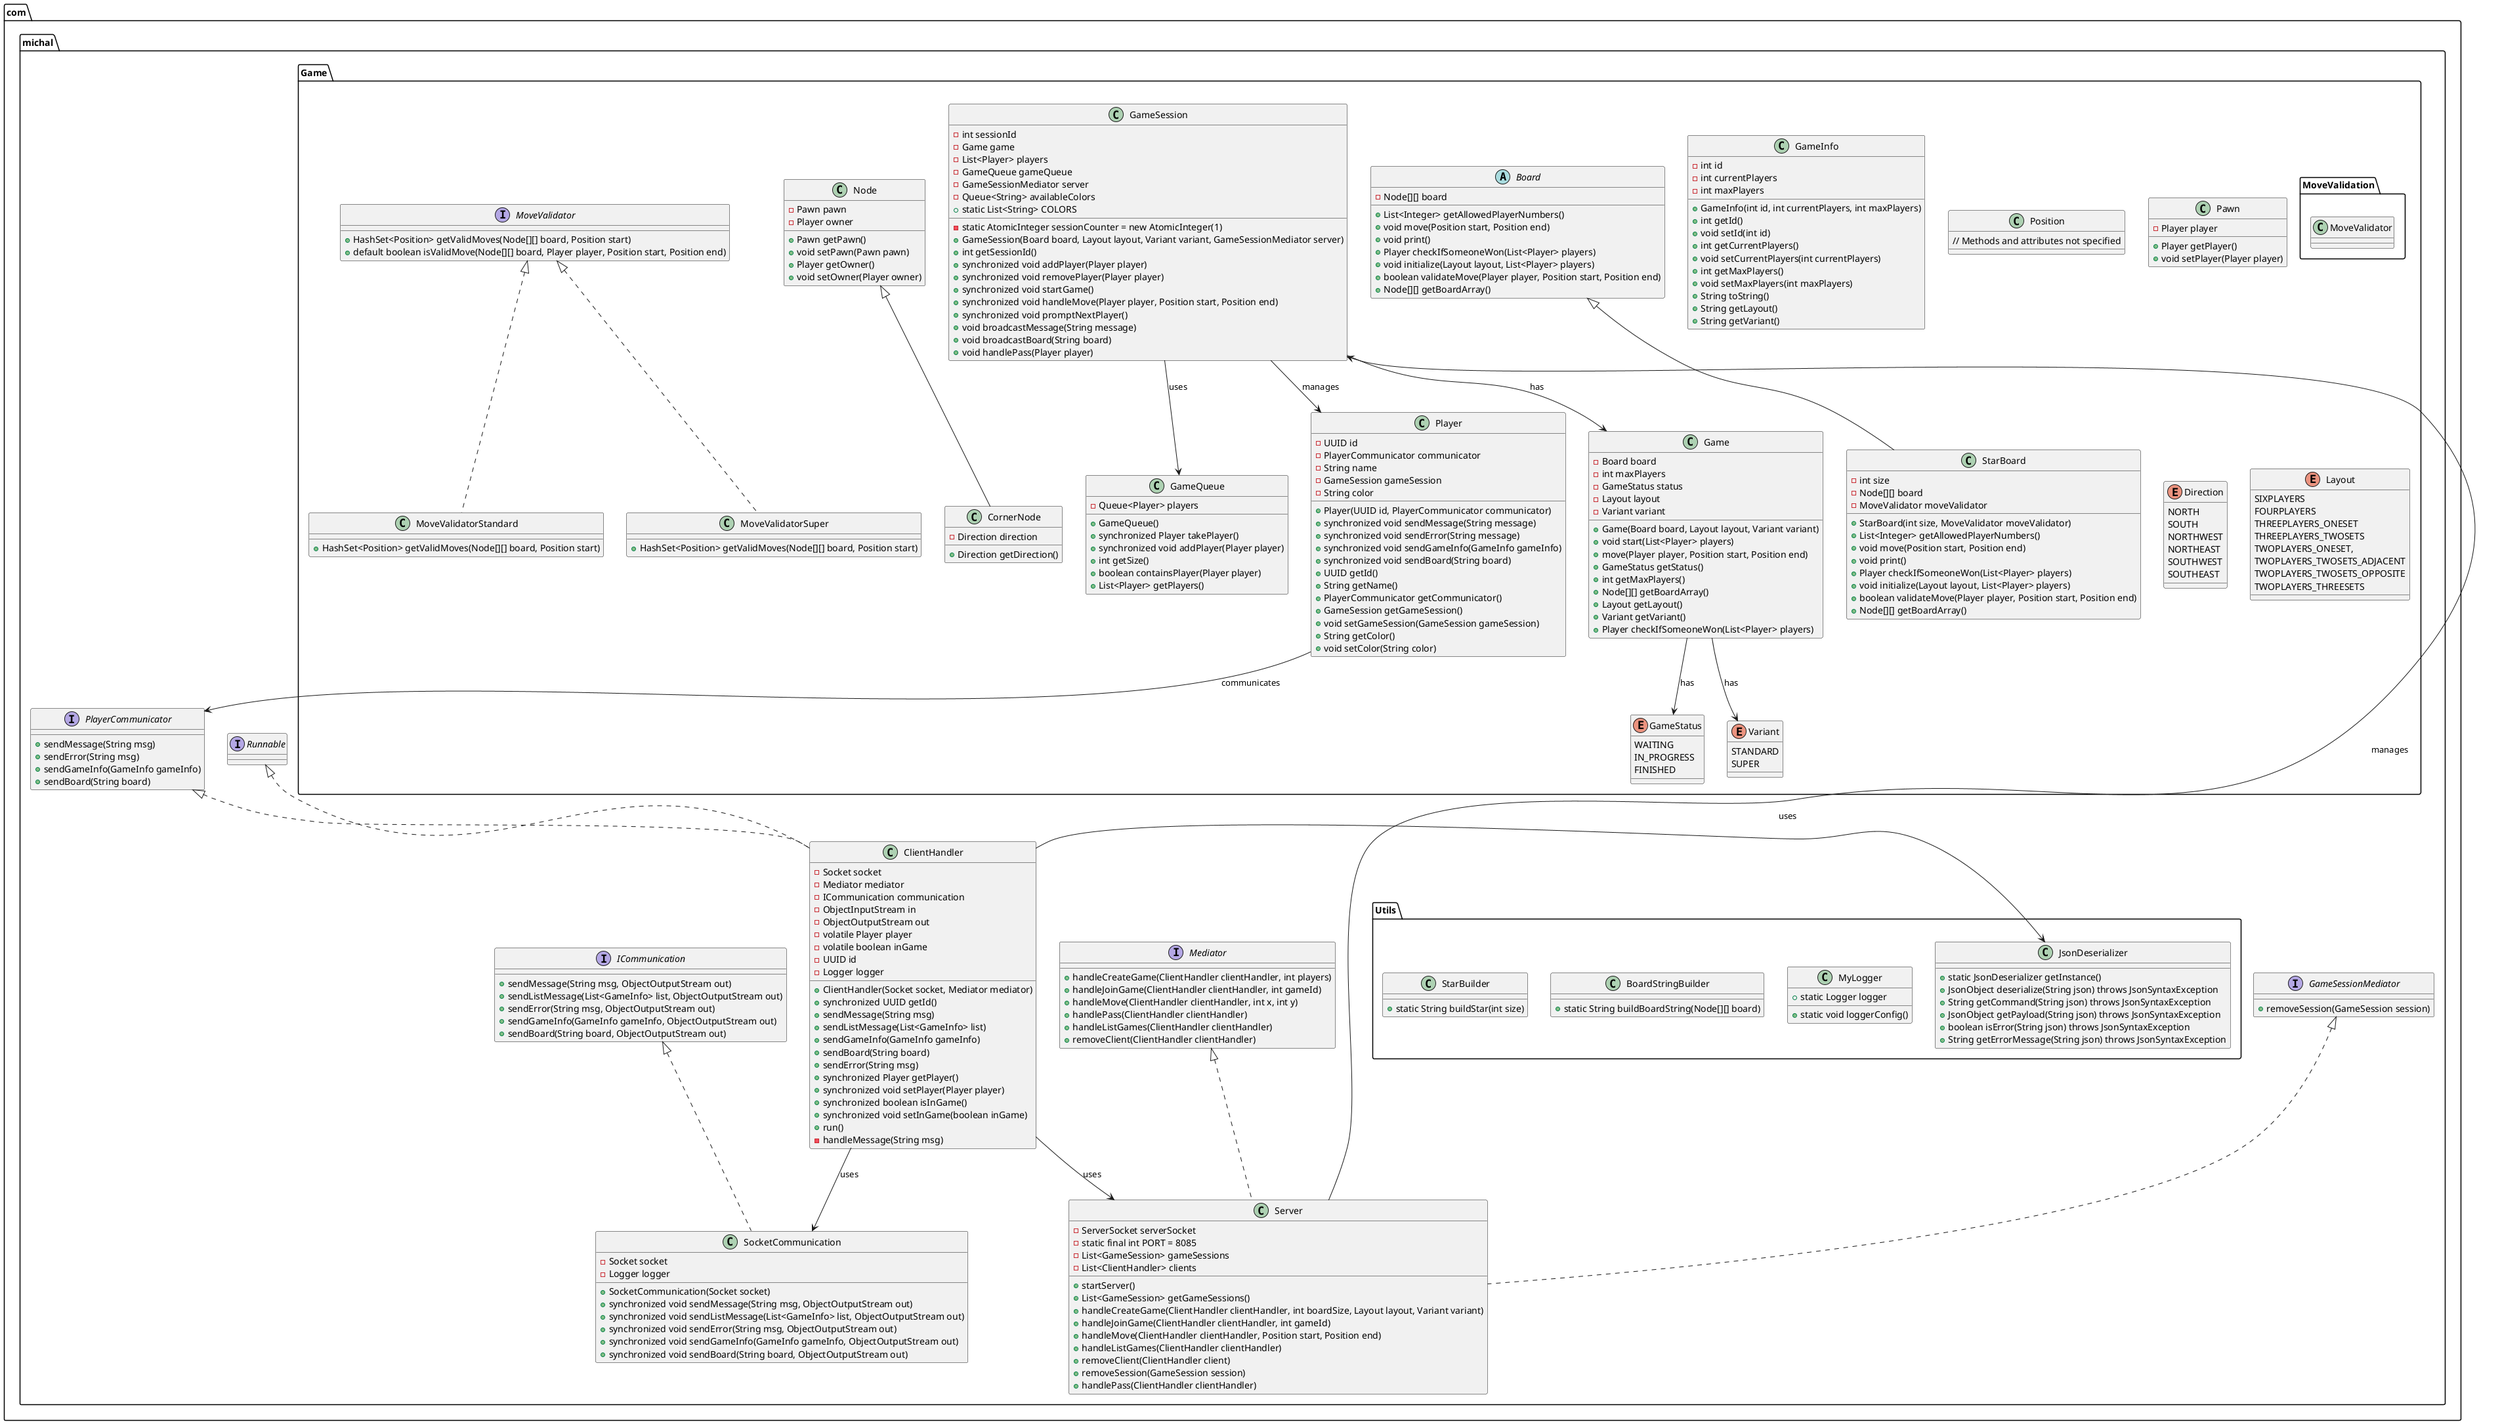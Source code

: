 @startuml

package com.michal {
    interface Mediator {
        +handleCreateGame(ClientHandler clientHandler, int players)
        +handleJoinGame(ClientHandler clientHandler, int gameId)
        +handleMove(ClientHandler clientHandler, int x, int y)
        +handlePass(ClientHandler clientHandler)
        +handleListGames(ClientHandler clientHandler)
        +removeClient(ClientHandler clientHandler)
    }

    interface PlayerCommunicator {
        +sendMessage(String msg)
        +sendError(String msg)
        +sendGameInfo(GameInfo gameInfo)
        +sendBoard(String board)
    }

    interface ICommunication {
        +sendMessage(String msg, ObjectOutputStream out)
        +sendListMessage(List<GameInfo> list, ObjectOutputStream out)
        +sendError(String msg, ObjectOutputStream out)
        +sendGameInfo(GameInfo gameInfo, ObjectOutputStream out)
        +sendBoard(String board, ObjectOutputStream out)
    }

    interface GameSessionMediator {
        +removeSession(GameSession session)
    }


    class ClientHandler implements Runnable, PlayerCommunicator {
        -Socket socket
        -Mediator mediator
        -ICommunication communication
        -ObjectInputStream in
        -ObjectOutputStream out
        -volatile Player player
        -volatile boolean inGame
        -UUID id
        -Logger logger
        +ClientHandler(Socket socket, Mediator mediator)
        +synchronized UUID getId()
        +sendMessage(String msg)
        +sendListMessage(List<GameInfo> list)
        +sendGameInfo(GameInfo gameInfo)
        +sendBoard(String board)
        +sendError(String msg)
        +synchronized Player getPlayer()
        +synchronized void setPlayer(Player player)
        +synchronized boolean isInGame()
        +synchronized void setInGame(boolean inGame)
        +run()
        -handleMessage(String msg)
    }


    class Server implements Mediator, GameSessionMediator {
        -ServerSocket serverSocket
        -static final int PORT = 8085
        -List<GameSession> gameSessions
        -List<ClientHandler> clients
        +startServer()
        +List<GameSession> getGameSessions()
        +handleCreateGame(ClientHandler clientHandler, int boardSize, Layout layout, Variant variant)
        +handleJoinGame(ClientHandler clientHandler, int gameId)
        +handleMove(ClientHandler clientHandler, Position start, Position end)
        +handleListGames(ClientHandler clientHandler)
        +removeClient(ClientHandler client)
        +removeSession(GameSession session)
        +handlePass(ClientHandler clientHandler)
    }

    class SocketCommunication implements ICommunication {
        -Socket socket
        -Logger logger
        +SocketCommunication(Socket socket)
        +synchronized void sendMessage(String msg, ObjectOutputStream out)
        +synchronized void sendListMessage(List<GameInfo> list, ObjectOutputStream out)
        +synchronized void sendError(String msg, ObjectOutputStream out)
        +synchronized void sendGameInfo(GameInfo gameInfo, ObjectOutputStream out)
        +synchronized void sendBoard(String board, ObjectOutputStream out)
    }
}

package com.michal.Game {
    abstract class Board {
        -Node[][] board
        +List<Integer> getAllowedPlayerNumbers()
        +void move(Position start, Position end)
        +void print()
        +Player checkIfSomeoneWon(List<Player> players)
        +void initialize(Layout layout, List<Player> players)
        +boolean validateMove(Player player, Position start, Position end)
        +Node[][] getBoardArray()
    }

    class StarBoard extends Board {
        -int size
        -Node[][] board
        -MoveValidator moveValidator
        +StarBoard(int size, MoveValidator moveValidator)
        +List<Integer> getAllowedPlayerNumbers()
        +void move(Position start, Position end)
        +void print()
        +Player checkIfSomeoneWon(List<Player> players)
        +void initialize(Layout layout, List<Player> players)
        +boolean validateMove(Player player, Position start, Position end)
        +Node[][] getBoardArray()
    }

    class Game {
        -Board board
        -int maxPlayers
        -GameStatus status
        -Layout layout
        -Variant variant
        +Game(Board board, Layout layout, Variant variant)
        +void start(List<Player> players)
        +move(Player player, Position start, Position end)
        +GameStatus getStatus()
        +int getMaxPlayers()
        +Node[][] getBoardArray()
        +Layout getLayout()
        +Variant getVariant()
        +Player checkIfSomeoneWon(List<Player> players)
    }

    class GameInfo {
        -int id
        -int currentPlayers
        -int maxPlayers
        +GameInfo(int id, int currentPlayers, int maxPlayers)
        +int getId()
        +void setId(int id)
        +int getCurrentPlayers()
        +void setCurrentPlayers(int currentPlayers)
        +int getMaxPlayers()
        +void setMaxPlayers(int maxPlayers)
        +String toString()
        +String getLayout()
        +String getVariant()
    }

    class GameQueue {
        -Queue<Player> players
        +GameQueue()
        +synchronized Player takePlayer()
        +synchronized void addPlayer(Player player)
        +int getSize()
        +boolean containsPlayer(Player player)
        +List<Player> getPlayers()
    }

    class GameSession {
        -static AtomicInteger sessionCounter = new AtomicInteger(1)
        -int sessionId
        -Game game
        -List<Player> players
        -GameQueue gameQueue
        -GameSessionMediator server
        -Queue<String> availableColors
        +static List<String> COLORS
        +GameSession(Board board, Layout layout, Variant variant, GameSessionMediator server)
        +int getSessionId()
        +synchronized void addPlayer(Player player)
        +synchronized void removePlayer(Player player)
        +synchronized void startGame()
        +synchronized void handleMove(Player player, Position start, Position end)
        +synchronized void promptNextPlayer()
        +void broadcastMessage(String message)
        +void broadcastBoard(String board)
        +void handlePass(Player player)
    }

    enum GameStatus {
        WAITING
        IN_PROGRESS
        FINISHED
    }

    class Player {
        -UUID id
        -PlayerCommunicator communicator
        -String name
        -GameSession gameSession
        -String color
        +Player(UUID id, PlayerCommunicator communicator)
        +synchronized void sendMessage(String message)
        +synchronized void sendError(String message)
        +synchronized void sendGameInfo(GameInfo gameInfo)
        +synchronized void sendBoard(String board)
        +UUID getId()
        +String getName()
        +PlayerCommunicator getCommunicator()
        +GameSession getGameSession()
        +void setGameSession(GameSession gameSession)
        +String getColor()
        +void setColor(String color)
    }

    class Position {
        // Methods and attributes not specified
    }

    class Pawn {
        -Player player
        +Player getPlayer()
        +void setPlayer(Player player)
    }

    class Node {
        -Pawn pawn
        -Player owner
        +Pawn getPawn()
        +void setPawn(Pawn pawn)
        +Player getOwner()
        +void setOwner(Player owner)
    }

    class CornerNode extends Node {
        -Direction direction
        +Direction getDirection()
    }

    enum Direction {
        NORTH
        SOUTH
        NORTHWEST
        NORTHEAST
        SOUTHWEST
        SOUTHEAST
    }

    enum Layout {
        SIXPLAYERS
        FOURPLAYERS
        THREEPLAYERS_ONESET
        THREEPLAYERS_TWOSETS
        TWOPLAYERS_ONESET,
        TWOPLAYERS_TWOSETS_ADJACENT
        TWOPLAYERS_TWOSETS_OPPOSITE
        TWOPLAYERS_THREESETS
    }

    enum Variant {
        STANDARD
        SUPER
    }

    interface MoveValidator {
        +HashSet<Position> getValidMoves(Node[][] board, Position start)
        +default boolean isValidMove(Node[][] board, Player player, Position start, Position end)
    }

    class MoveValidatorStandard implements MoveValidator {
        +HashSet<Position> getValidMoves(Node[][] board, Position start)
    }

    class MoveValidatorSuper implements MoveValidator {
        +HashSet<Position> getValidMoves(Node[][] board, Position start)
    }
}

package com.michal.Utils {
    class JsonDeserializer {
        +static JsonDeserializer getInstance()
        +JsonObject deserialize(String json) throws JsonSyntaxException
        +String getCommand(String json) throws JsonSyntaxException
        +JsonObject getPayload(String json) throws JsonSyntaxException
        +boolean isError(String json) throws JsonSyntaxException
        +String getErrorMessage(String json) throws JsonSyntaxException
    }

    class MyLogger {
        +static void loggerConfig()
        +static Logger logger
    }

    class BoardStringBuilder {
        +static String buildBoardString(Node[][] board)
    }

    class StarBuilder {
        +static String buildStar(int size)
    }
}

com.michal.ClientHandler --> com.michal.Server : uses
com.michal.ClientHandler --> com.michal.SocketCommunication : uses
com.michal.Server --> com.michal.Game.GameSession : manages
com.michal.Game.GameSession --> com.michal.Game.Game : has
com.michal.Game.GameSession --> com.michal.Game.Player : manages
com.michal.Game.GameSession --> com.michal.Game.GameQueue : uses
com.michal.Game.Game --> com.michal.Game.Board.Board : uses
com.michal.Game.Player --> com.michal.PlayerCommunicator : communicates
com.michal.ClientHandler -> com.michal.Utils.JsonDeserializer : uses
com.michal.Game.Board.Board --> com.michal.Game.Board.Node : contains
com.michal.Game.Game --> com.michal.Game.GameStatus : has
com.michal.Game.Game --> com.michal.Game.Board.Layout : has
com.michal.Game.Game --> com.michal.Game.Variant : has
com.michal.Game.Board.Board --> com.michal.Game.MoveValidation.MoveValidator : uses
com.michal.Game.Board.Node --> com.michal.Game.Board.Pawn : contains

com.michal.Game.Board.StarBoard --> com.michal.Utils.StarBuilder : uses

@enduml